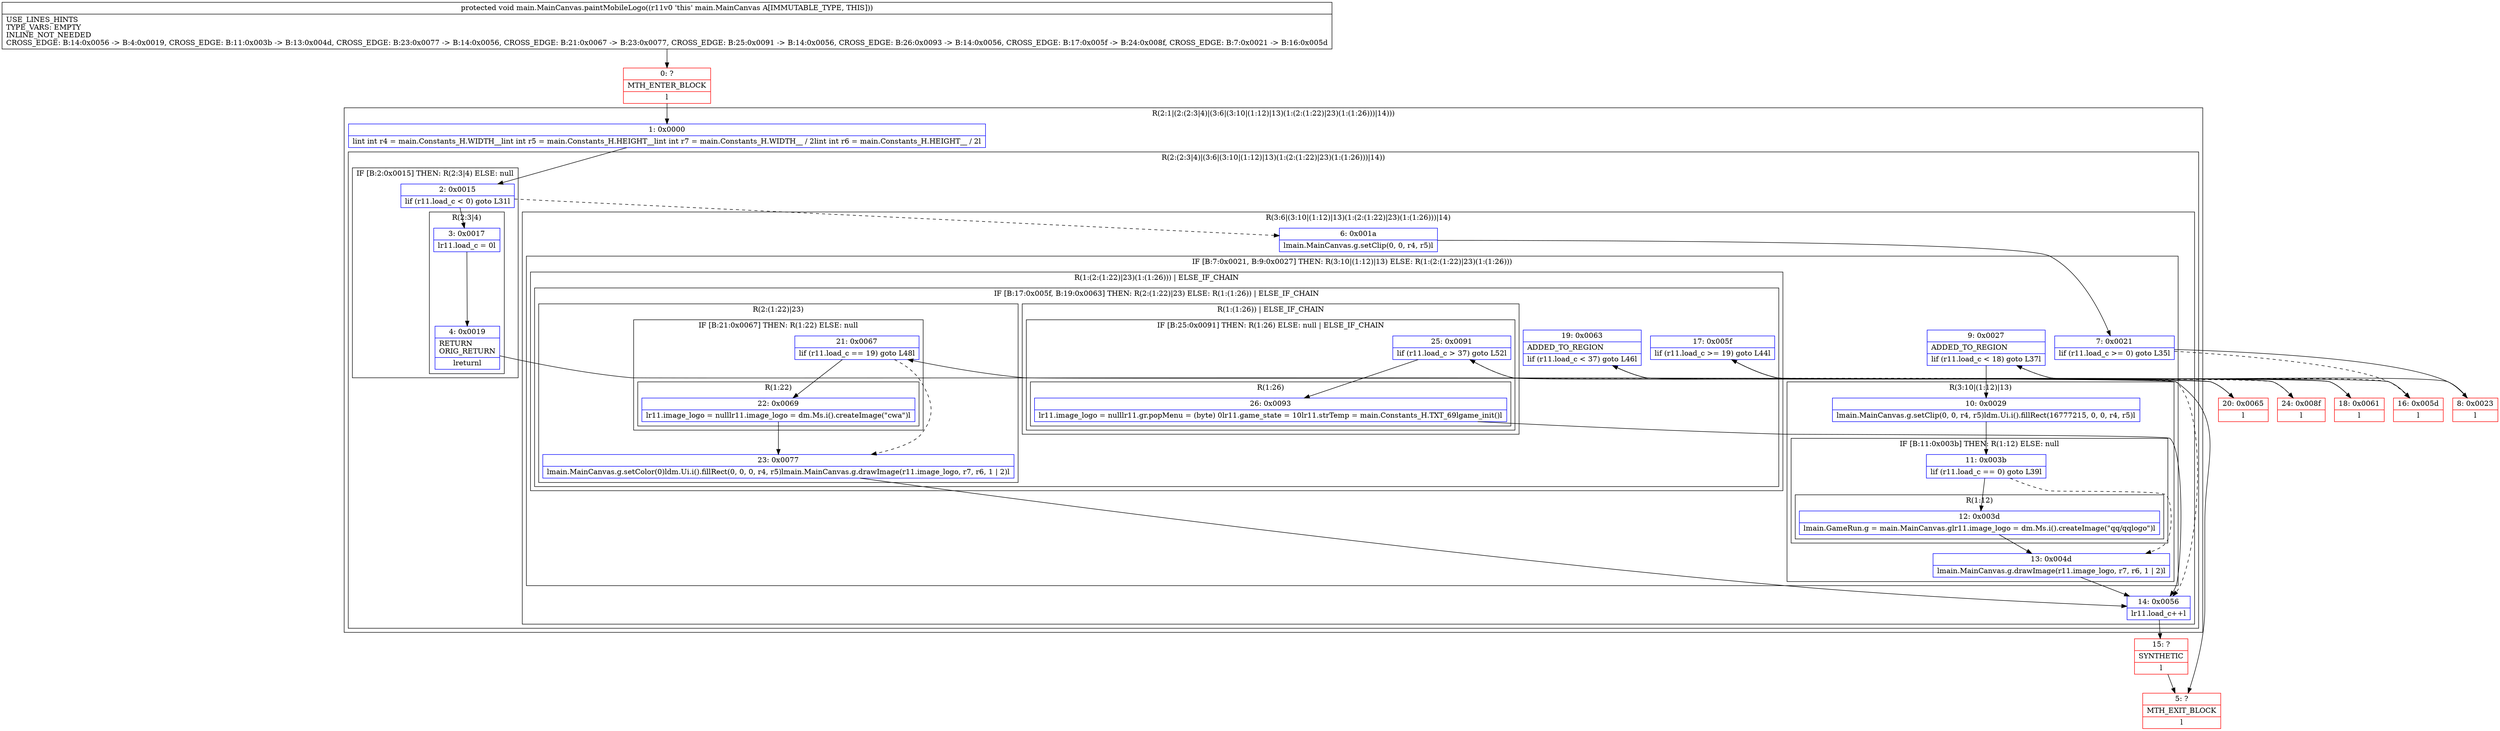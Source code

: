 digraph "CFG formain.MainCanvas.paintMobileLogo()V" {
subgraph cluster_Region_47139606 {
label = "R(2:1|(2:(2:3|4)|(3:6|(3:10|(1:12)|13)(1:(2:(1:22)|23)(1:(1:26)))|14)))";
node [shape=record,color=blue];
Node_1 [shape=record,label="{1\:\ 0x0000|lint int r4 = main.Constants_H.WIDTH__lint int r5 = main.Constants_H.HEIGHT__lint int r7 = main.Constants_H.WIDTH__ \/ 2lint int r6 = main.Constants_H.HEIGHT__ \/ 2l}"];
subgraph cluster_Region_763070803 {
label = "R(2:(2:3|4)|(3:6|(3:10|(1:12)|13)(1:(2:(1:22)|23)(1:(1:26)))|14))";
node [shape=record,color=blue];
subgraph cluster_IfRegion_82432762 {
label = "IF [B:2:0x0015] THEN: R(2:3|4) ELSE: null";
node [shape=record,color=blue];
Node_2 [shape=record,label="{2\:\ 0x0015|lif (r11.load_c \< 0) goto L31l}"];
subgraph cluster_Region_1691731475 {
label = "R(2:3|4)";
node [shape=record,color=blue];
Node_3 [shape=record,label="{3\:\ 0x0017|lr11.load_c = 0l}"];
Node_4 [shape=record,label="{4\:\ 0x0019|RETURN\lORIG_RETURN\l|lreturnl}"];
}
}
subgraph cluster_Region_1874386824 {
label = "R(3:6|(3:10|(1:12)|13)(1:(2:(1:22)|23)(1:(1:26)))|14)";
node [shape=record,color=blue];
Node_6 [shape=record,label="{6\:\ 0x001a|lmain.MainCanvas.g.setClip(0, 0, r4, r5)l}"];
subgraph cluster_IfRegion_1866692998 {
label = "IF [B:7:0x0021, B:9:0x0027] THEN: R(3:10|(1:12)|13) ELSE: R(1:(2:(1:22)|23)(1:(1:26)))";
node [shape=record,color=blue];
Node_7 [shape=record,label="{7\:\ 0x0021|lif (r11.load_c \>= 0) goto L35l}"];
Node_9 [shape=record,label="{9\:\ 0x0027|ADDED_TO_REGION\l|lif (r11.load_c \< 18) goto L37l}"];
subgraph cluster_Region_899545731 {
label = "R(3:10|(1:12)|13)";
node [shape=record,color=blue];
Node_10 [shape=record,label="{10\:\ 0x0029|lmain.MainCanvas.g.setClip(0, 0, r4, r5)ldm.Ui.i().fillRect(16777215, 0, 0, r4, r5)l}"];
subgraph cluster_IfRegion_503534636 {
label = "IF [B:11:0x003b] THEN: R(1:12) ELSE: null";
node [shape=record,color=blue];
Node_11 [shape=record,label="{11\:\ 0x003b|lif (r11.load_c == 0) goto L39l}"];
subgraph cluster_Region_1412901652 {
label = "R(1:12)";
node [shape=record,color=blue];
Node_12 [shape=record,label="{12\:\ 0x003d|lmain.GameRun.g = main.MainCanvas.glr11.image_logo = dm.Ms.i().createImage(\"qq\/qqlogo\")l}"];
}
}
Node_13 [shape=record,label="{13\:\ 0x004d|lmain.MainCanvas.g.drawImage(r11.image_logo, r7, r6, 1 \| 2)l}"];
}
subgraph cluster_Region_513317599 {
label = "R(1:(2:(1:22)|23)(1:(1:26))) | ELSE_IF_CHAIN\l";
node [shape=record,color=blue];
subgraph cluster_IfRegion_1784897475 {
label = "IF [B:17:0x005f, B:19:0x0063] THEN: R(2:(1:22)|23) ELSE: R(1:(1:26)) | ELSE_IF_CHAIN\l";
node [shape=record,color=blue];
Node_17 [shape=record,label="{17\:\ 0x005f|lif (r11.load_c \>= 19) goto L44l}"];
Node_19 [shape=record,label="{19\:\ 0x0063|ADDED_TO_REGION\l|lif (r11.load_c \< 37) goto L46l}"];
subgraph cluster_Region_2126239697 {
label = "R(2:(1:22)|23)";
node [shape=record,color=blue];
subgraph cluster_IfRegion_1858454679 {
label = "IF [B:21:0x0067] THEN: R(1:22) ELSE: null";
node [shape=record,color=blue];
Node_21 [shape=record,label="{21\:\ 0x0067|lif (r11.load_c == 19) goto L48l}"];
subgraph cluster_Region_54996432 {
label = "R(1:22)";
node [shape=record,color=blue];
Node_22 [shape=record,label="{22\:\ 0x0069|lr11.image_logo = nulllr11.image_logo = dm.Ms.i().createImage(\"cwa\")l}"];
}
}
Node_23 [shape=record,label="{23\:\ 0x0077|lmain.MainCanvas.g.setColor(0)ldm.Ui.i().fillRect(0, 0, 0, r4, r5)lmain.MainCanvas.g.drawImage(r11.image_logo, r7, r6, 1 \| 2)l}"];
}
subgraph cluster_Region_1507004677 {
label = "R(1:(1:26)) | ELSE_IF_CHAIN\l";
node [shape=record,color=blue];
subgraph cluster_IfRegion_691978427 {
label = "IF [B:25:0x0091] THEN: R(1:26) ELSE: null | ELSE_IF_CHAIN\l";
node [shape=record,color=blue];
Node_25 [shape=record,label="{25\:\ 0x0091|lif (r11.load_c \> 37) goto L52l}"];
subgraph cluster_Region_1772050551 {
label = "R(1:26)";
node [shape=record,color=blue];
Node_26 [shape=record,label="{26\:\ 0x0093|lr11.image_logo = nulllr11.gr.popMenu = (byte) 0lr11.game_state = 10lr11.strTemp = main.Constants_H.TXT_69lgame_init()l}"];
}
}
}
}
}
}
Node_14 [shape=record,label="{14\:\ 0x0056|lr11.load_c++l}"];
}
}
}
Node_0 [shape=record,color=red,label="{0\:\ ?|MTH_ENTER_BLOCK\l|l}"];
Node_5 [shape=record,color=red,label="{5\:\ ?|MTH_EXIT_BLOCK\l|l}"];
Node_8 [shape=record,color=red,label="{8\:\ 0x0023|l}"];
Node_15 [shape=record,color=red,label="{15\:\ ?|SYNTHETIC\l|l}"];
Node_16 [shape=record,color=red,label="{16\:\ 0x005d|l}"];
Node_18 [shape=record,color=red,label="{18\:\ 0x0061|l}"];
Node_20 [shape=record,color=red,label="{20\:\ 0x0065|l}"];
Node_24 [shape=record,color=red,label="{24\:\ 0x008f|l}"];
MethodNode[shape=record,label="{protected void main.MainCanvas.paintMobileLogo((r11v0 'this' main.MainCanvas A[IMMUTABLE_TYPE, THIS]))  | USE_LINES_HINTS\lTYPE_VARS: EMPTY\lINLINE_NOT_NEEDED\lCROSS_EDGE: B:14:0x0056 \-\> B:4:0x0019, CROSS_EDGE: B:11:0x003b \-\> B:13:0x004d, CROSS_EDGE: B:23:0x0077 \-\> B:14:0x0056, CROSS_EDGE: B:21:0x0067 \-\> B:23:0x0077, CROSS_EDGE: B:25:0x0091 \-\> B:14:0x0056, CROSS_EDGE: B:26:0x0093 \-\> B:14:0x0056, CROSS_EDGE: B:17:0x005f \-\> B:24:0x008f, CROSS_EDGE: B:7:0x0021 \-\> B:16:0x005d\l}"];
MethodNode -> Node_0;
Node_1 -> Node_2;
Node_2 -> Node_3;
Node_2 -> Node_6[style=dashed];
Node_3 -> Node_4;
Node_4 -> Node_5;
Node_6 -> Node_7;
Node_7 -> Node_8;
Node_7 -> Node_16[style=dashed];
Node_9 -> Node_10;
Node_9 -> Node_16[style=dashed];
Node_10 -> Node_11;
Node_11 -> Node_12;
Node_11 -> Node_13[style=dashed];
Node_12 -> Node_13;
Node_13 -> Node_14;
Node_17 -> Node_18;
Node_17 -> Node_24[style=dashed];
Node_19 -> Node_20;
Node_19 -> Node_24[style=dashed];
Node_21 -> Node_22;
Node_21 -> Node_23[style=dashed];
Node_22 -> Node_23;
Node_23 -> Node_14;
Node_25 -> Node_14[style=dashed];
Node_25 -> Node_26;
Node_26 -> Node_14;
Node_14 -> Node_15;
Node_0 -> Node_1;
Node_8 -> Node_9;
Node_15 -> Node_5;
Node_16 -> Node_17;
Node_18 -> Node_19;
Node_20 -> Node_21;
Node_24 -> Node_25;
}

